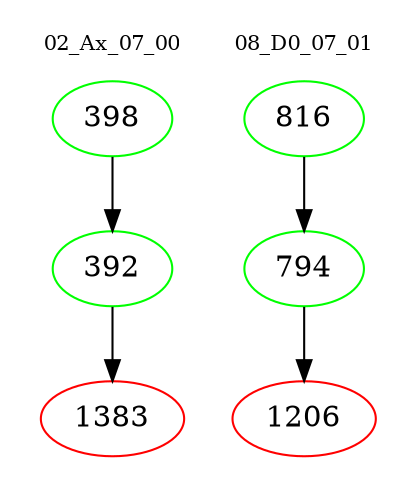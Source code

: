 digraph{
subgraph cluster_0 {
color = white
label = "02_Ax_07_00";
fontsize=10;
T0_398 [label="398", color="green"]
T0_398 -> T0_392 [color="black"]
T0_392 [label="392", color="green"]
T0_392 -> T0_1383 [color="black"]
T0_1383 [label="1383", color="red"]
}
subgraph cluster_1 {
color = white
label = "08_D0_07_01";
fontsize=10;
T1_816 [label="816", color="green"]
T1_816 -> T1_794 [color="black"]
T1_794 [label="794", color="green"]
T1_794 -> T1_1206 [color="black"]
T1_1206 [label="1206", color="red"]
}
}
